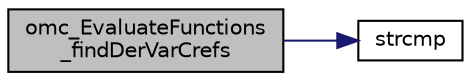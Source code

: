 digraph "omc_EvaluateFunctions_findDerVarCrefs"
{
  edge [fontname="Helvetica",fontsize="10",labelfontname="Helvetica",labelfontsize="10"];
  node [fontname="Helvetica",fontsize="10",shape=record];
  rankdir="LR";
  Node4314 [label="omc_EvaluateFunctions\l_findDerVarCrefs",height=0.2,width=0.4,color="black", fillcolor="grey75", style="filled", fontcolor="black"];
  Node4314 -> Node4315 [color="midnightblue",fontsize="10",style="solid",fontname="Helvetica"];
  Node4315 [label="strcmp",height=0.2,width=0.4,color="black", fillcolor="white", style="filled",URL="$db/d13/_c_vode_get_8m.html#ab022bbe018438998408fda94a327a547"];
}
